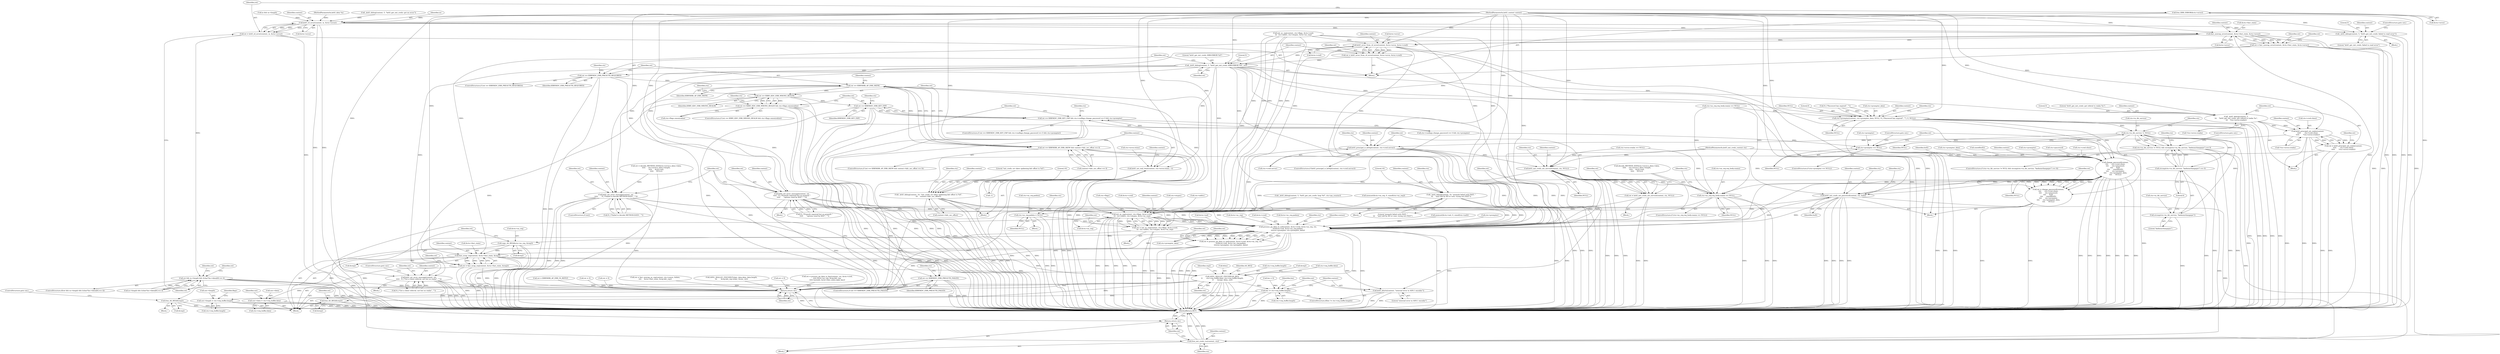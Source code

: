 digraph "0_heimdal_2f7f3d9960aa6ea21358bdf3687cee5149aa35cf@API" {
"1000504" [label="(Call,free_KRB_ERROR(&ctx->error))"];
"1000511" [label="(Call,krb5_rd_error(context, in, &ctx->error))"];
"1000509" [label="(Call,ret = krb5_rd_error(context, in, &ctx->error))"];
"1000519" [label="(Call,ret && in->length && ((char*)in->data)[0] == 4)"];
"1001117" [label="(Return,return ret;)"];
"1000540" [label="(Call,_krb5_debug(context, 5, \"krb5_get_init_creds: failed to read error\"))"];
"1000547" [label="(Call,fast_unwrap_error(context, &ctx->fast_state, &ctx->error))"];
"1000545" [label="(Call,ret = fast_unwrap_error(context, &ctx->fast_state, &ctx->error))"];
"1000562" [label="(Call,krb5_error_from_rd_error(context, &ctx->error, &ctx->cred))"];
"1000560" [label="(Call,ret = krb5_error_from_rd_error(context, &ctx->error, &ctx->cred))"];
"1000572" [label="(Call,_krb5_debug(context, 5, \"krb5_get_init_creds: KRB-ERROR %d\", ret))"];
"1000578" [label="(Call,ret == KRB5KDC_ERR_PREAUTH_REQUIRED)"];
"1000636" [label="(Call,krb5_set_error_message(context, ret,\n\t\t\t\t\t   N_(\"Preauth required but no preauth \"\n\t\t\t\t\t      \"options send by KDC\", \"\")))"];
"1000933" [label="(Call,init_as_req(context, ctx->flags, &ctx->cred,\n\t\t\t  ctx->addrs, ctx->etypes, &ctx->as_req))"];
"1000931" [label="(Call,ret = init_as_req(context, ctx->flags, &ctx->cred,\n\t\t\t  ctx->addrs, ctx->etypes, &ctx->as_req))"];
"1000958" [label="(Return,return ret;)"];
"1000955" [label="(Call,free_init_creds_ctx(context, ctx))"];
"1000999" [label="(Call,process_pa_data_to_md(context, &ctx->cred, &ctx->as_req, ctx,\n\t\t\t\t&ctx->md, &ctx->as_req.padata,\n\t\t\t\tctx->prompter, ctx->prompter_data))"];
"1000997" [label="(Call,ret = process_pa_data_to_md(context, &ctx->cred, &ctx->as_req, ctx,\n\t\t\t\t&ctx->md, &ctx->as_req.padata,\n\t\t\t\tctx->prompter, ctx->prompter_data))"];
"1001029" [label="(Call,copy_AS_REQ(&ctx->as_req, &req2))"];
"1001038" [label="(Call,fast_wrap_req(context, &ctx->fast_state, &req2))"];
"1001036" [label="(Call,ret = fast_wrap_req(context, &ctx->fast_state, &req2))"];
"1001058" [label="(Call,ASN1_MALLOC_ENCODE(AS_REQ,\n\t\t       ctx->req_buffer.data, ctx->req_buffer.length,\n\t\t       &req2, &len, ret))"];
"1001075" [label="(Call,free_AS_REQ(&req2))"];
"1001082" [label="(Call,len != ctx->req_buffer.length)"];
"1001101" [label="(Call,out->length = ctx->req_buffer.length)"];
"1001092" [label="(Call,out->data = ctx->req_buffer.data)"];
"1001049" [label="(Call,free_AS_REQ(&req2))"];
"1001089" [label="(Call,krb5_abortx(context, \"internal error in ASN.1 encoder\"))"];
"1000645" [label="(Call,ret == KRB5KRB_AP_ERR_SKEW)"];
"1000644" [label="(Call,ret == KRB5KRB_AP_ERR_SKEW && context->kdc_sec_offset == 0)"];
"1000685" [label="(Call,ret == KRB5_KDC_ERR_WRONG_REALM)"];
"1000684" [label="(Call,ret == KRB5_KDC_ERR_WRONG_REALM && ctx->flags.canonicalize)"];
"1000703" [label="(Call,krb5_set_error_message(context, ret,\n\t\t\t\t\t   N_(\"Got a client referral, not but no realm\", \"\")))"];
"1000779" [label="(Call,ret == KRB5KDC_ERR_KEY_EXP)"];
"1000778" [label="(Call,ret == KRB5KDC_ERR_KEY_EXP && ctx->runflags.change_password == 0 && ctx->prompter)"];
"1000874" [label="(Call,ret == KRB5KDC_ERR_PREAUTH_FAILED)"];
"1000628" [label="(Call,krb5_set_error_message(context, ret,\n\t\t\t\t\t       N_(\"Failed to decode METHOD-DATA\", \"\")))"];
"1000654" [label="(Call,krb5_set_real_time(context, ctx->error.stime, -1))"];
"1000670" [label="(Call,_krb5_debug(context, 10, \"init_creds: err skew updateing kdc offset to %d\",\n\t\t\t    context->kdc_sec_offset))"];
"1000710" [label="(Call,_krb5_debug(context, 5,\n\t\t\t    \"krb5_get_init_creds: got referal to realm %s\",\n\t\t\t    *ctx->error.crealm))"];
"1000722" [label="(Call,krb5_principal_set_realm(context,\n\t\t\t\t\t       ctx->cred.client,\n\t\t\t\t\t       *ctx->error.crealm))"];
"1000720" [label="(Call,ret = krb5_principal_set_realm(context,\n\t\t\t\t\t       ctx->cred.client,\n\t\t\t\t\t       *ctx->error.crealm))"];
"1000739" [label="(Call,krb5_principal_is_krbtgt(context, ctx->cred.server))"];
"1000749" [label="(Call,krb5_init_creds_set_service(context, ctx, NULL))"];
"1000747" [label="(Call,ret = krb5_init_creds_set_service(context, ctx, NULL))"];
"1000921" [label="(Call,ctx->as_req.req_body.cname == NULL)"];
"1000979" [label="(Call,ctx->as_req.padata = NULL)"];
"1000802" [label="(Call,ctx->prompter(context, ctx->prompter_data, NULL, N_(\"Password has expired\", \"\"), 0, NULL))"];
"1000815" [label="(Call,ctx->in_tkt_service != NULL)"];
"1000814" [label="(Call,ctx->in_tkt_service != NULL && strcmp(ctx->in_tkt_service, \"kadmin/changepw\") == 0)"];
"1000820" [label="(Call,strcmp(ctx->in_tkt_service, \"kadmin/changepw\") == 0)"];
"1000821" [label="(Call,strcmp(ctx->in_tkt_service, \"kadmin/changepw\"))"];
"1000829" [label="(Call,ctx->prompter == NULL)"];
"1000837" [label="(Call,change_password(context,\n\t\t\t\t      ctx->cred.client,\n\t\t\t\t      ctx->password,\n\t\t\t\t      buf2,\n\t\t\t\t      sizeof(buf2),\n\t\t\t\t      ctx->prompter,\n\t\t\t\t      ctx->prompter_data,\n\t\t\t\t      NULL))"];
"1000835" [label="(Call,ret = change_password(context,\n\t\t\t\t      ctx->cred.client,\n\t\t\t\t      ctx->password,\n\t\t\t\t      buf2,\n\t\t\t\t      sizeof(buf2),\n\t\t\t\t      ctx->prompter,\n\t\t\t\t      ctx->prompter_data,\n\t\t\t\t      NULL))"];
"1000860" [label="(Call,krb5_init_creds_set_password(context, ctx, buf2))"];
"1000898" [label="(Call,_krb5_debug(context, 10, \"preauth failed with FAST, \"\n\t\t\t    \"and told by KD or user, trying w/o FAST\"))"];
"1000629" [label="(Identifier,context)"];
"1000761" [label="(Call,memset(&ctx->as_req, 0, sizeof(ctx->as_req)))"];
"1000741" [label="(Call,ctx->cred.server)"];
"1001072" [label="(Call,&len)"];
"1001027" [label="(Identifier,ret)"];
"1000124" [label="(Call,len = 0)"];
"1001091" [label="(Literal,\"internal error in ASN.1 encoder\")"];
"1000953" [label="(Identifier,ret)"];
"1001039" [label="(Identifier,context)"];
"1000585" [label="(Identifier,ctx)"];
"1001059" [label="(Identifier,AS_REQ)"];
"1001065" [label="(Call,ctx->req_buffer.length)"];
"1000850" [label="(Call,ctx->prompter)"];
"1000688" [label="(Call,ctx->flags.canonicalize)"];
"1000815" [label="(Call,ctx->in_tkt_service != NULL)"];
"1000777" [label="(ControlStructure,if (ret == KRB5KDC_ERR_KEY_EXP && ctx->runflags.change_password == 0 && ctx->prompter))"];
"1000811" [label="(Literal,0)"];
"1000839" [label="(Call,ctx->cred.client)"];
"1000542" [label="(Literal,5)"];
"1000604" [label="(Call,ret = decode_METHOD_DATA(ctx->error.e_data->data,\n\t\t\t\t\t     ctx->error.e_data->length,\n\t\t\t\t\t     &ctx->md,\n\t\t\t\t\t     NULL))"];
"1000703" [label="(Call,krb5_set_error_message(context, ret,\n\t\t\t\t\t   N_(\"Got a client referral, not but no realm\", \"\")))"];
"1001112" [label="(Identifier,flags)"];
"1001010" [label="(Call,&ctx->md)"];
"1000956" [label="(Identifier,context)"];
"1001119" [label="(MethodReturn,RET)"];
"1000866" [label="(Identifier,ctx)"];
"1000548" [label="(Identifier,context)"];
"1000500" [label="(Call,_krb5_debug(context, 5, \"krb5_get_init_creds: got an error\"))"];
"1000954" [label="(Block,)"];
"1000545" [label="(Call,ret = fast_unwrap_error(context, &ctx->fast_state, &ctx->error))"];
"1000990" [label="(Identifier,ctx)"];
"1000955" [label="(Call,free_init_creds_ctx(context, ctx))"];
"1001076" [label="(Call,&req2)"];
"1001037" [label="(Identifier,ret)"];
"1000959" [label="(Identifier,ret)"];
"1000847" [label="(Identifier,buf2)"];
"1000836" [label="(Identifier,ret)"];
"1000558" [label="(Identifier,ret)"];
"1000920" [label="(ControlStructure,if (ctx->as_req.req_body.cname == NULL))"];
"1001005" [label="(Call,&ctx->as_req)"];
"1000534" [label="(Call,ret = KRB5KRB_AP_ERR_V4_REPLY)"];
"1000712" [label="(Literal,5)"];
"1000830" [label="(Call,ctx->prompter)"];
"1000686" [label="(Identifier,ret)"];
"1000957" [label="(Identifier,ctx)"];
"1000144" [label="(Call,init_as_req(context, ctx->flags, &ctx->cred,\n\t\t\t  ctx->addrs, ctx->etypes, &ctx->as_req))"];
"1000938" [label="(Call,&ctx->cred)"];
"1000635" [label="(Block,)"];
"1000553" [label="(Call,&ctx->error)"];
"1000563" [label="(Identifier,context)"];
"1000901" [label="(Literal,\"preauth failed with FAST, \"\n\t\t\t    \"and told by KD or user, trying w/o FAST\")"];
"1000665" [label="(Identifier,context)"];
"1000704" [label="(Identifier,context)"];
"1000819" [label="(Identifier,NULL)"];
"1000577" [label="(ControlStructure,if (ret == KRB5KDC_ERR_PREAUTH_REQUIRED))"];
"1001117" [label="(Return,return ret;)"];
"1001047" [label="(Identifier,ret)"];
"1000650" [label="(Identifier,context)"];
"1000820" [label="(Call,strcmp(ctx->in_tkt_service, \"kadmin/changepw\") == 0)"];
"1000572" [label="(Call,_krb5_debug(context, 5, \"krb5_get_init_creds: KRB-ERROR %d\", ret))"];
"1000520" [label="(Identifier,ret)"];
"1001001" [label="(Call,&ctx->cred)"];
"1000560" [label="(Call,ret = krb5_error_from_rd_error(context, &ctx->error, &ctx->cred))"];
"1000918" [label="(Identifier,ret)"];
"1001014" [label="(Call,&ctx->as_req.padata)"];
"1000646" [label="(Identifier,ret)"];
"1001102" [label="(Call,out->length)"];
"1000831" [label="(Identifier,ctx)"];
"1000934" [label="(Identifier,context)"];
"1001092" [label="(Call,out->data = ctx->req_buffer.data)"];
"1000833" [label="(Identifier,NULL)"];
"1000858" [label="(Identifier,ret)"];
"1000645" [label="(Call,ret == KRB5KRB_AP_ERR_SKEW)"];
"1000519" [label="(Call,ret && in->length && ((char*)in->data)[0] == 4)"];
"1000713" [label="(Literal,\"krb5_get_init_creds: got referal to realm %s\")"];
"1001089" [label="(Call,krb5_abortx(context, \"internal error in ASN.1 encoder\"))"];
"1001070" [label="(Call,&req2)"];
"1000822" [label="(Call,ctx->in_tkt_service)"];
"1000568" [label="(Call,&ctx->cred)"];
"1000873" [label="(ControlStructure,if (ret == KRB5KDC_ERR_PREAUTH_FAILED))"];
"1000667" [label="(Call,ret = 0)"];
"1000538" [label="(Identifier,ret)"];
"1000746" [label="(Block,)"];
"1001038" [label="(Call,fast_wrap_req(context, &ctx->fast_state, &req2))"];
"1000814" [label="(Call,ctx->in_tkt_service != NULL && strcmp(ctx->in_tkt_service, \"kadmin/changepw\") == 0)"];
"1000754" [label="(Identifier,ret)"];
"1000860" [label="(Call,krb5_init_creds_set_password(context, ctx, buf2))"];
"1001048" [label="(Block,)"];
"1001036" [label="(Call,ret = fast_wrap_req(context, &ctx->fast_state, &req2))"];
"1000580" [label="(Identifier,KRB5KDC_ERR_PREAUTH_REQUIRED)"];
"1000643" [label="(ControlStructure,if (ret == KRB5KRB_AP_ERR_SKEW && context->kdc_sec_offset == 0))"];
"1000706" [label="(Call,N_(\"Got a client referral, not but no realm\", \"\"))"];
"1000690" [label="(Identifier,ctx)"];
"1000518" [label="(ControlStructure,if(ret && in->length && ((char*)in->data)[0] == 4))"];
"1000606" [label="(Call,decode_METHOD_DATA(ctx->error.e_data->data,\n\t\t\t\t\t     ctx->error.e_data->length,\n\t\t\t\t\t     &ctx->md,\n\t\t\t\t\t     NULL))"];
"1001083" [label="(Identifier,len)"];
"1001040" [label="(Call,&ctx->fast_state)"];
"1000722" [label="(Call,krb5_principal_set_realm(context,\n\t\t\t\t\t       ctx->cred.client,\n\t\t\t\t\t       *ctx->error.crealm))"];
"1000985" [label="(Identifier,NULL)"];
"1000808" [label="(Call,N_(\"Password has expired\", \"\"))"];
"1001079" [label="(Identifier,ret)"];
"1000945" [label="(Call,ctx->etypes)"];
"1001034" [label="(Call,&req2)"];
"1001023" [label="(Call,ctx->prompter_data)"];
"1000876" [label="(Identifier,KRB5KDC_ERR_PREAUTH_FAILED)"];
"1000853" [label="(Call,ctx->prompter_data)"];
"1000877" [label="(Block,)"];
"1000738" [label="(ControlStructure,if (krb5_principal_is_krbtgt(context, ctx->cred.server)))"];
"1000499" [label="(Block,)"];
"1001105" [label="(Call,ctx->req_buffer.length)"];
"1000829" [label="(Call,ctx->prompter == NULL)"];
"1000998" [label="(Identifier,ret)"];
"1000653" [label="(Block,)"];
"1000695" [label="(Call,ctx->error.crealm == NULL)"];
"1000782" [label="(Call,ctx->runflags.change_password == 0 && ctx->prompter)"];
"1000723" [label="(Identifier,context)"];
"1000575" [label="(Literal,\"krb5_get_init_creds: KRB-ERROR %d\")"];
"1000752" [label="(Identifier,NULL)"];
"1001009" [label="(Identifier,ctx)"];
"1000685" [label="(Call,ret == KRB5_KDC_ERR_WRONG_REALM)"];
"1000655" [label="(Identifier,context)"];
"1000747" [label="(Call,ret = krb5_init_creds_set_service(context, ctx, NULL))"];
"1000922" [label="(Call,ctx->as_req.req_body.cname)"];
"1000121" [label="(Block,)"];
"1000683" [label="(ControlStructure,if (ret == KRB5_KDC_ERR_WRONG_REALM && ctx->flags.canonicalize))"];
"1000825" [label="(Literal,\"kadmin/changepw\")"];
"1000505" [label="(Call,&ctx->error)"];
"1001058" [label="(Call,ASN1_MALLOC_ENCODE(AS_REQ,\n\t\t       ctx->req_buffer.data, ctx->req_buffer.length,\n\t\t       &req2, &len, ret))"];
"1000779" [label="(Call,ret == KRB5KDC_ERR_KEY_EXP)"];
"1001052" [label="(ControlStructure,goto out;)"];
"1000875" [label="(Identifier,ret)"];
"1000630" [label="(Identifier,ret)"];
"1000821" [label="(Call,strcmp(ctx->in_tkt_service, \"kadmin/changepw\"))"];
"1000869" [label="(Call,ret = 0)"];
"1001050" [label="(Call,&req2)"];
"1000834" [label="(ControlStructure,goto out;)"];
"1000626" [label="(ControlStructure,if (ret))"];
"1000813" [label="(ControlStructure,if (ctx->in_tkt_service != NULL && strcmp(ctx->in_tkt_service, \"kadmin/changepw\") == 0))"];
"1000654" [label="(Call,krb5_set_real_time(context, ctx->error.stime, -1))"];
"1000535" [label="(Identifier,ret)"];
"1000116" [label="(MethodParameterIn,krb5_init_creds_context ctx)"];
"1000513" [label="(Identifier,in)"];
"1001049" [label="(Call,free_AS_REQ(&req2))"];
"1000674" [label="(Call,context->kdc_sec_offset)"];
"1000848" [label="(Call,sizeof(buf2))"];
"1000932" [label="(Identifier,ret)"];
"1000547" [label="(Call,fast_unwrap_error(context, &ctx->fast_state, &ctx->error))"];
"1000802" [label="(Call,ctx->prompter(context, ctx->prompter_data, NULL, N_(\"Password has expired\", \"\"), 0, NULL))"];
"1000576" [label="(Identifier,ret)"];
"1000671" [label="(Identifier,context)"];
"1000966" [label="(Block,)"];
"1000673" [label="(Literal,\"init_creds: err skew updateing kdc offset to %d\")"];
"1000921" [label="(Call,ctx->as_req.req_body.cname == NULL)"];
"1000748" [label="(Identifier,ret)"];
"1001103" [label="(Identifier,out)"];
"1000997" [label="(Call,ret = process_pa_data_to_md(context, &ctx->cred, &ctx->as_req, ctx,\n\t\t\t\t&ctx->md, &ctx->as_req.padata,\n\t\t\t\tctx->prompter, ctx->prompter_data))"];
"1001094" [label="(Identifier,out)"];
"1000661" [label="(Call,-1)"];
"1000874" [label="(Call,ret == KRB5KDC_ERR_PREAUTH_FAILED)"];
"1000628" [label="(Call,krb5_set_error_message(context, ret,\n\t\t\t\t\t       N_(\"Failed to decode METHOD-DATA\", \"\")))"];
"1001060" [label="(Call,ctx->req_buffer.data)"];
"1000828" [label="(ControlStructure,if (ctx->prompter == NULL))"];
"1000579" [label="(Identifier,ret)"];
"1000750" [label="(Identifier,context)"];
"1000670" [label="(Call,_krb5_debug(context, 10, \"init_creds: err skew updateing kdc offset to %d\",\n\t\t\t    context->kdc_sec_offset))"];
"1000759" [label="(Identifier,ctx)"];
"1000804" [label="(Call,ctx->prompter_data)"];
"1001029" [label="(Call,copy_AS_REQ(&ctx->as_req, &req2))"];
"1000710" [label="(Call,_krb5_debug(context, 5,\n\t\t\t    \"krb5_get_init_creds: got referal to realm %s\",\n\t\t\t    *ctx->error.crealm))"];
"1000631" [label="(Call,N_(\"Failed to decode METHOD-DATA\", \"\"))"];
"1000942" [label="(Call,ctx->addrs)"];
"1000702" [label="(Block,)"];
"1000905" [label="(Identifier,ctx)"];
"1000504" [label="(Call,free_KRB_ERROR(&ctx->error))"];
"1000958" [label="(Return,return ret;)"];
"1000714" [label="(Call,*ctx->error.crealm)"];
"1000644" [label="(Call,ret == KRB5KRB_AP_ERR_SKEW && context->kdc_sec_offset == 0)"];
"1000647" [label="(Identifier,KRB5KRB_AP_ERR_SKEW)"];
"1000639" [label="(Call,N_(\"Preauth required but no preauth \"\n\t\t\t\t\t      \"options send by KDC\", \"\"))"];
"1000720" [label="(Call,ret = krb5_principal_set_realm(context,\n\t\t\t\t\t       ctx->cred.client,\n\t\t\t\t\t       *ctx->error.crealm))"];
"1000709" [label="(ControlStructure,goto out;)"];
"1000749" [label="(Call,krb5_init_creds_set_service(context, ctx, NULL))"];
"1000979" [label="(Call,ctx->as_req.padata = NULL)"];
"1000863" [label="(Identifier,buf2)"];
"1000856" [label="(Identifier,NULL)"];
"1000193" [label="(Call,_krb5_debug(context, 5, \"krb5_get_init_creds: loop %d\", ctx->pa_counter))"];
"1001101" [label="(Call,out->length = ctx->req_buffer.length)"];
"1000724" [label="(Call,ctx->cred.client)"];
"1000272" [label="(Call,ret = fast_unwrap_as_rep(context, ctx->nonce, &data,\n\t\t\t\t     &ctx->fast_state, &rep.kdc_rep))"];
"1000578" [label="(Call,ret == KRB5KDC_ERR_PREAUTH_REQUIRED)"];
"1000245" [label="(Call,ASN1_MALLOC_ENCODE(Ticket, data.data, data.length,\n\t\t\t       &rep.kdc_rep.ticket, &size, ret))"];
"1000838" [label="(Identifier,context)"];
"1001096" [label="(Call,ctx->req_buffer.data)"];
"1001081" [label="(ControlStructure,if(len != ctx->req_buffer.length))"];
"1000793" [label="(Block,)"];
"1000693" [label="(Block,)"];
"1000540" [label="(Call,_krb5_debug(context, 5, \"krb5_get_init_creds: failed to read error\"))"];
"1000812" [label="(Identifier,NULL)"];
"1000511" [label="(Call,krb5_rd_error(context, in, &ctx->error))"];
"1000132" [label="(Call,ctx->as_req.req_body.cname == NULL)"];
"1001084" [label="(Call,ctx->req_buffer.length)"];
"1000914" [label="(Call,ret = 0)"];
"1001074" [label="(Identifier,ret)"];
"1000698" [label="(Identifier,ctx)"];
"1000862" [label="(Identifier,ctx)"];
"1000780" [label="(Identifier,ret)"];
"1000201" [label="(Call,in && in->length)"];
"1001082" [label="(Call,len != ctx->req_buffer.length)"];
"1000711" [label="(Identifier,context)"];
"1000935" [label="(Call,ctx->flags)"];
"1001118" [label="(Identifier,ret)"];
"1001075" [label="(Call,free_AS_REQ(&req2))"];
"1000573" [label="(Identifier,context)"];
"1000931" [label="(Call,ret = init_as_req(context, ctx->flags, &ctx->cred,\n\t\t\t  ctx->addrs, ctx->etypes, &ctx->as_req))"];
"1001090" [label="(Identifier,context)"];
"1000656" [label="(Call,ctx->error.stime)"];
"1000574" [label="(Literal,5)"];
"1000803" [label="(Identifier,context)"];
"1000778" [label="(Call,ret == KRB5KDC_ERR_KEY_EXP && ctx->runflags.change_password == 0 && ctx->prompter)"];
"1000817" [label="(Identifier,ctx)"];
"1000898" [label="(Call,_krb5_debug(context, 10, \"preauth failed with FAST, \"\n\t\t\t    \"and told by KD or user, trying w/o FAST\"))"];
"1000798" [label="(Identifier,ctx)"];
"1000816" [label="(Call,ctx->in_tkt_service)"];
"1000672" [label="(Literal,10)"];
"1000514" [label="(Call,&ctx->error)"];
"1000636" [label="(Call,krb5_set_error_message(context, ret,\n\t\t\t\t\t   N_(\"Preauth required but no preauth \"\n\t\t\t\t\t      \"options send by KDC\", \"\")))"];
"1001000" [label="(Identifier,context)"];
"1000882" [label="(Identifier,ctx)"];
"1000900" [label="(Literal,10)"];
"1000521" [label="(Call,in->length && ((char*)in->data)[0] == 4)"];
"1000541" [label="(Identifier,context)"];
"1000999" [label="(Call,process_pa_data_to_md(context, &ctx->cred, &ctx->as_req, ctx,\n\t\t\t\t&ctx->md, &ctx->as_req.padata,\n\t\t\t\tctx->prompter, ctx->prompter_data))"];
"1000948" [label="(Call,&ctx->as_req)"];
"1000317" [label="(Call,ret = process_pa_data_to_key(context, ctx, &ctx->cred,\n\t\t\t\t\t &ctx->as_req, &rep.kdc_rep,\n\t\t\t\t\t hostinfo, &ctx->fast_state.reply_key))"];
"1000930" [label="(Block,)"];
"1000549" [label="(Call,&ctx->fast_state)"];
"1001044" [label="(Call,&req2)"];
"1000837" [label="(Call,change_password(context,\n\t\t\t\t      ctx->cred.client,\n\t\t\t\t      ctx->password,\n\t\t\t\t      buf2,\n\t\t\t\t      sizeof(buf2),\n\t\t\t\t      ctx->prompter,\n\t\t\t\t      ctx->prompter_data,\n\t\t\t\t      NULL))"];
"1000929" [label="(Identifier,NULL)"];
"1000827" [label="(ControlStructure,goto out;)"];
"1000561" [label="(Identifier,ret)"];
"1001077" [label="(Identifier,req2)"];
"1000980" [label="(Call,ctx->as_req.padata)"];
"1000637" [label="(Identifier,context)"];
"1000562" [label="(Call,krb5_error_from_rd_error(context, &ctx->error, &ctx->cred))"];
"1000740" [label="(Identifier,context)"];
"1000786" [label="(Identifier,ctx)"];
"1000739" [label="(Call,krb5_principal_is_krbtgt(context, ctx->cred.server))"];
"1000512" [label="(Identifier,context)"];
"1000587" [label="(Call,memset(&ctx->md, 0, sizeof(ctx->md)))"];
"1000687" [label="(Identifier,KRB5_KDC_ERR_WRONG_REALM)"];
"1000117" [label="(MethodParameterIn,krb5_data *in)"];
"1000543" [label="(Literal,\"krb5_get_init_creds: failed to read error\")"];
"1001093" [label="(Call,out->data)"];
"1000736" [label="(Identifier,ret)"];
"1000546" [label="(Identifier,ret)"];
"1000539" [label="(Block,)"];
"1000835" [label="(Call,ret = change_password(context,\n\t\t\t\t      ctx->cred.client,\n\t\t\t\t      ctx->password,\n\t\t\t\t      buf2,\n\t\t\t\t      sizeof(buf2),\n\t\t\t\t      ctx->prompter,\n\t\t\t\t      ctx->prompter_data,\n\t\t\t\t      NULL))"];
"1000509" [label="(Call,ret = krb5_rd_error(context, in, &ctx->error))"];
"1000564" [label="(Call,&ctx->error)"];
"1000826" [label="(Literal,0)"];
"1000705" [label="(Identifier,ret)"];
"1000544" [label="(ControlStructure,goto out;)"];
"1000679" [label="(Identifier,ctx)"];
"1000823" [label="(Identifier,ctx)"];
"1000115" [label="(MethodParameterIn,krb5_context context)"];
"1000729" [label="(Call,*ctx->error.crealm)"];
"1001020" [label="(Call,ctx->prompter)"];
"1000933" [label="(Call,init_as_req(context, ctx->flags, &ctx->cred,\n\t\t\t  ctx->addrs, ctx->etypes, &ctx->as_req))"];
"1000844" [label="(Call,ctx->password)"];
"1000899" [label="(Identifier,context)"];
"1000861" [label="(Identifier,context)"];
"1001030" [label="(Call,&ctx->as_req)"];
"1000781" [label="(Identifier,KRB5KDC_ERR_KEY_EXP)"];
"1000684" [label="(Call,ret == KRB5_KDC_ERR_WRONG_REALM && ctx->flags.canonicalize)"];
"1000721" [label="(Identifier,ret)"];
"1000751" [label="(Identifier,ctx)"];
"1000963" [label="(Identifier,ctx)"];
"1000510" [label="(Identifier,ret)"];
"1000648" [label="(Call,context->kdc_sec_offset == 0)"];
"1000638" [label="(Identifier,ret)"];
"1000807" [label="(Identifier,NULL)"];
"1000504" -> "1000499"  [label="AST: "];
"1000504" -> "1000505"  [label="CFG: "];
"1000505" -> "1000504"  [label="AST: "];
"1000510" -> "1000504"  [label="CFG: "];
"1000504" -> "1001119"  [label="DDG: "];
"1000504" -> "1000511"  [label="DDG: "];
"1000511" -> "1000509"  [label="AST: "];
"1000511" -> "1000514"  [label="CFG: "];
"1000512" -> "1000511"  [label="AST: "];
"1000513" -> "1000511"  [label="AST: "];
"1000514" -> "1000511"  [label="AST: "];
"1000509" -> "1000511"  [label="CFG: "];
"1000511" -> "1001119"  [label="DDG: "];
"1000511" -> "1001119"  [label="DDG: "];
"1000511" -> "1000509"  [label="DDG: "];
"1000511" -> "1000509"  [label="DDG: "];
"1000511" -> "1000509"  [label="DDG: "];
"1000500" -> "1000511"  [label="DDG: "];
"1000115" -> "1000511"  [label="DDG: "];
"1000201" -> "1000511"  [label="DDG: "];
"1000117" -> "1000511"  [label="DDG: "];
"1000511" -> "1000540"  [label="DDG: "];
"1000511" -> "1000547"  [label="DDG: "];
"1000511" -> "1000547"  [label="DDG: "];
"1000509" -> "1000499"  [label="AST: "];
"1000510" -> "1000509"  [label="AST: "];
"1000520" -> "1000509"  [label="CFG: "];
"1000509" -> "1001119"  [label="DDG: "];
"1000509" -> "1000519"  [label="DDG: "];
"1000519" -> "1000518"  [label="AST: "];
"1000519" -> "1000520"  [label="CFG: "];
"1000519" -> "1000521"  [label="CFG: "];
"1000520" -> "1000519"  [label="AST: "];
"1000521" -> "1000519"  [label="AST: "];
"1000535" -> "1000519"  [label="CFG: "];
"1000538" -> "1000519"  [label="CFG: "];
"1000519" -> "1001119"  [label="DDG: "];
"1000519" -> "1001119"  [label="DDG: "];
"1000519" -> "1001119"  [label="DDG: "];
"1000521" -> "1000519"  [label="DDG: "];
"1000521" -> "1000519"  [label="DDG: "];
"1000519" -> "1001117"  [label="DDG: "];
"1001117" -> "1000121"  [label="AST: "];
"1001117" -> "1001118"  [label="CFG: "];
"1001118" -> "1001117"  [label="AST: "];
"1001119" -> "1001117"  [label="CFG: "];
"1001117" -> "1001119"  [label="DDG: "];
"1001118" -> "1001117"  [label="DDG: "];
"1001058" -> "1001117"  [label="DDG: "];
"1000869" -> "1001117"  [label="DDG: "];
"1000545" -> "1001117"  [label="DDG: "];
"1000720" -> "1001117"  [label="DDG: "];
"1000703" -> "1001117"  [label="DDG: "];
"1000604" -> "1001117"  [label="DDG: "];
"1000636" -> "1001117"  [label="DDG: "];
"1000628" -> "1001117"  [label="DDG: "];
"1000747" -> "1001117"  [label="DDG: "];
"1000645" -> "1001117"  [label="DDG: "];
"1000779" -> "1001117"  [label="DDG: "];
"1000997" -> "1001117"  [label="DDG: "];
"1000317" -> "1001117"  [label="DDG: "];
"1000667" -> "1001117"  [label="DDG: "];
"1000835" -> "1001117"  [label="DDG: "];
"1000272" -> "1001117"  [label="DDG: "];
"1001036" -> "1001117"  [label="DDG: "];
"1000245" -> "1001117"  [label="DDG: "];
"1000874" -> "1001117"  [label="DDG: "];
"1000534" -> "1001117"  [label="DDG: "];
"1000914" -> "1001117"  [label="DDG: "];
"1000540" -> "1000539"  [label="AST: "];
"1000540" -> "1000543"  [label="CFG: "];
"1000541" -> "1000540"  [label="AST: "];
"1000542" -> "1000540"  [label="AST: "];
"1000543" -> "1000540"  [label="AST: "];
"1000544" -> "1000540"  [label="CFG: "];
"1000540" -> "1001119"  [label="DDG: "];
"1000540" -> "1001119"  [label="DDG: "];
"1000115" -> "1000540"  [label="DDG: "];
"1000547" -> "1000545"  [label="AST: "];
"1000547" -> "1000553"  [label="CFG: "];
"1000548" -> "1000547"  [label="AST: "];
"1000549" -> "1000547"  [label="AST: "];
"1000553" -> "1000547"  [label="AST: "];
"1000545" -> "1000547"  [label="CFG: "];
"1000547" -> "1001119"  [label="DDG: "];
"1000547" -> "1001119"  [label="DDG: "];
"1000547" -> "1001119"  [label="DDG: "];
"1000547" -> "1000545"  [label="DDG: "];
"1000547" -> "1000545"  [label="DDG: "];
"1000547" -> "1000545"  [label="DDG: "];
"1000115" -> "1000547"  [label="DDG: "];
"1000547" -> "1000562"  [label="DDG: "];
"1000547" -> "1000562"  [label="DDG: "];
"1000547" -> "1001038"  [label="DDG: "];
"1000545" -> "1000499"  [label="AST: "];
"1000546" -> "1000545"  [label="AST: "];
"1000558" -> "1000545"  [label="CFG: "];
"1000545" -> "1001119"  [label="DDG: "];
"1000545" -> "1001119"  [label="DDG: "];
"1000562" -> "1000560"  [label="AST: "];
"1000562" -> "1000568"  [label="CFG: "];
"1000563" -> "1000562"  [label="AST: "];
"1000564" -> "1000562"  [label="AST: "];
"1000568" -> "1000562"  [label="AST: "];
"1000560" -> "1000562"  [label="CFG: "];
"1000562" -> "1001119"  [label="DDG: "];
"1000562" -> "1001119"  [label="DDG: "];
"1000562" -> "1000560"  [label="DDG: "];
"1000562" -> "1000560"  [label="DDG: "];
"1000562" -> "1000560"  [label="DDG: "];
"1000115" -> "1000562"  [label="DDG: "];
"1000144" -> "1000562"  [label="DDG: "];
"1000562" -> "1000572"  [label="DDG: "];
"1000562" -> "1000933"  [label="DDG: "];
"1000562" -> "1000999"  [label="DDG: "];
"1000560" -> "1000499"  [label="AST: "];
"1000561" -> "1000560"  [label="AST: "];
"1000573" -> "1000560"  [label="CFG: "];
"1000560" -> "1001119"  [label="DDG: "];
"1000560" -> "1000572"  [label="DDG: "];
"1000572" -> "1000499"  [label="AST: "];
"1000572" -> "1000576"  [label="CFG: "];
"1000573" -> "1000572"  [label="AST: "];
"1000574" -> "1000572"  [label="AST: "];
"1000575" -> "1000572"  [label="AST: "];
"1000576" -> "1000572"  [label="AST: "];
"1000579" -> "1000572"  [label="CFG: "];
"1000572" -> "1001119"  [label="DDG: "];
"1000572" -> "1001119"  [label="DDG: "];
"1000115" -> "1000572"  [label="DDG: "];
"1000572" -> "1000578"  [label="DDG: "];
"1000572" -> "1000628"  [label="DDG: "];
"1000572" -> "1000636"  [label="DDG: "];
"1000572" -> "1000654"  [label="DDG: "];
"1000572" -> "1000703"  [label="DDG: "];
"1000572" -> "1000710"  [label="DDG: "];
"1000572" -> "1000802"  [label="DDG: "];
"1000572" -> "1000898"  [label="DDG: "];
"1000572" -> "1000933"  [label="DDG: "];
"1000572" -> "1000999"  [label="DDG: "];
"1000578" -> "1000577"  [label="AST: "];
"1000578" -> "1000580"  [label="CFG: "];
"1000579" -> "1000578"  [label="AST: "];
"1000580" -> "1000578"  [label="AST: "];
"1000585" -> "1000578"  [label="CFG: "];
"1000646" -> "1000578"  [label="CFG: "];
"1000578" -> "1001119"  [label="DDG: "];
"1000578" -> "1001119"  [label="DDG: "];
"1000578" -> "1000636"  [label="DDG: "];
"1000578" -> "1000645"  [label="DDG: "];
"1000636" -> "1000635"  [label="AST: "];
"1000636" -> "1000639"  [label="CFG: "];
"1000637" -> "1000636"  [label="AST: "];
"1000638" -> "1000636"  [label="AST: "];
"1000639" -> "1000636"  [label="AST: "];
"1000918" -> "1000636"  [label="CFG: "];
"1000636" -> "1001119"  [label="DDG: "];
"1000636" -> "1001119"  [label="DDG: "];
"1000636" -> "1001119"  [label="DDG: "];
"1000636" -> "1001119"  [label="DDG: "];
"1000115" -> "1000636"  [label="DDG: "];
"1000639" -> "1000636"  [label="DDG: "];
"1000639" -> "1000636"  [label="DDG: "];
"1000636" -> "1000933"  [label="DDG: "];
"1000636" -> "1000999"  [label="DDG: "];
"1000933" -> "1000931"  [label="AST: "];
"1000933" -> "1000948"  [label="CFG: "];
"1000934" -> "1000933"  [label="AST: "];
"1000935" -> "1000933"  [label="AST: "];
"1000938" -> "1000933"  [label="AST: "];
"1000942" -> "1000933"  [label="AST: "];
"1000945" -> "1000933"  [label="AST: "];
"1000948" -> "1000933"  [label="AST: "];
"1000931" -> "1000933"  [label="CFG: "];
"1000933" -> "1001119"  [label="DDG: "];
"1000933" -> "1001119"  [label="DDG: "];
"1000933" -> "1001119"  [label="DDG: "];
"1000933" -> "1001119"  [label="DDG: "];
"1000933" -> "1001119"  [label="DDG: "];
"1000933" -> "1000931"  [label="DDG: "];
"1000933" -> "1000931"  [label="DDG: "];
"1000933" -> "1000931"  [label="DDG: "];
"1000933" -> "1000931"  [label="DDG: "];
"1000933" -> "1000931"  [label="DDG: "];
"1000933" -> "1000931"  [label="DDG: "];
"1000628" -> "1000933"  [label="DDG: "];
"1000749" -> "1000933"  [label="DDG: "];
"1000670" -> "1000933"  [label="DDG: "];
"1000860" -> "1000933"  [label="DDG: "];
"1000193" -> "1000933"  [label="DDG: "];
"1000898" -> "1000933"  [label="DDG: "];
"1000739" -> "1000933"  [label="DDG: "];
"1000115" -> "1000933"  [label="DDG: "];
"1000684" -> "1000933"  [label="DDG: "];
"1000144" -> "1000933"  [label="DDG: "];
"1000144" -> "1000933"  [label="DDG: "];
"1000144" -> "1000933"  [label="DDG: "];
"1000144" -> "1000933"  [label="DDG: "];
"1000144" -> "1000933"  [label="DDG: "];
"1000761" -> "1000933"  [label="DDG: "];
"1000933" -> "1000955"  [label="DDG: "];
"1000933" -> "1000999"  [label="DDG: "];
"1000933" -> "1000999"  [label="DDG: "];
"1000933" -> "1000999"  [label="DDG: "];
"1000931" -> "1000930"  [label="AST: "];
"1000932" -> "1000931"  [label="AST: "];
"1000953" -> "1000931"  [label="CFG: "];
"1000931" -> "1001119"  [label="DDG: "];
"1000931" -> "1001119"  [label="DDG: "];
"1000931" -> "1000958"  [label="DDG: "];
"1000958" -> "1000954"  [label="AST: "];
"1000958" -> "1000959"  [label="CFG: "];
"1000959" -> "1000958"  [label="AST: "];
"1001119" -> "1000958"  [label="CFG: "];
"1000958" -> "1001119"  [label="DDG: "];
"1000959" -> "1000958"  [label="DDG: "];
"1000955" -> "1000954"  [label="AST: "];
"1000955" -> "1000957"  [label="CFG: "];
"1000956" -> "1000955"  [label="AST: "];
"1000957" -> "1000955"  [label="AST: "];
"1000959" -> "1000955"  [label="CFG: "];
"1000955" -> "1001119"  [label="DDG: "];
"1000955" -> "1001119"  [label="DDG: "];
"1000955" -> "1001119"  [label="DDG: "];
"1000115" -> "1000955"  [label="DDG: "];
"1000749" -> "1000955"  [label="DDG: "];
"1000860" -> "1000955"  [label="DDG: "];
"1000116" -> "1000955"  [label="DDG: "];
"1000999" -> "1000997"  [label="AST: "];
"1000999" -> "1001023"  [label="CFG: "];
"1001000" -> "1000999"  [label="AST: "];
"1001001" -> "1000999"  [label="AST: "];
"1001005" -> "1000999"  [label="AST: "];
"1001009" -> "1000999"  [label="AST: "];
"1001010" -> "1000999"  [label="AST: "];
"1001014" -> "1000999"  [label="AST: "];
"1001020" -> "1000999"  [label="AST: "];
"1001023" -> "1000999"  [label="AST: "];
"1000997" -> "1000999"  [label="CFG: "];
"1000999" -> "1001119"  [label="DDG: "];
"1000999" -> "1001119"  [label="DDG: "];
"1000999" -> "1001119"  [label="DDG: "];
"1000999" -> "1001119"  [label="DDG: "];
"1000999" -> "1001119"  [label="DDG: "];
"1000999" -> "1001119"  [label="DDG: "];
"1000999" -> "1001119"  [label="DDG: "];
"1000999" -> "1001119"  [label="DDG: "];
"1000999" -> "1000997"  [label="DDG: "];
"1000999" -> "1000997"  [label="DDG: "];
"1000999" -> "1000997"  [label="DDG: "];
"1000999" -> "1000997"  [label="DDG: "];
"1000999" -> "1000997"  [label="DDG: "];
"1000999" -> "1000997"  [label="DDG: "];
"1000999" -> "1000997"  [label="DDG: "];
"1000999" -> "1000997"  [label="DDG: "];
"1000628" -> "1000999"  [label="DDG: "];
"1000749" -> "1000999"  [label="DDG: "];
"1000749" -> "1000999"  [label="DDG: "];
"1000670" -> "1000999"  [label="DDG: "];
"1000860" -> "1000999"  [label="DDG: "];
"1000860" -> "1000999"  [label="DDG: "];
"1000193" -> "1000999"  [label="DDG: "];
"1000898" -> "1000999"  [label="DDG: "];
"1000739" -> "1000999"  [label="DDG: "];
"1000115" -> "1000999"  [label="DDG: "];
"1000144" -> "1000999"  [label="DDG: "];
"1000144" -> "1000999"  [label="DDG: "];
"1000761" -> "1000999"  [label="DDG: "];
"1000116" -> "1000999"  [label="DDG: "];
"1000606" -> "1000999"  [label="DDG: "];
"1000587" -> "1000999"  [label="DDG: "];
"1000979" -> "1000999"  [label="DDG: "];
"1000837" -> "1000999"  [label="DDG: "];
"1000837" -> "1000999"  [label="DDG: "];
"1000782" -> "1000999"  [label="DDG: "];
"1000999" -> "1001029"  [label="DDG: "];
"1000999" -> "1001038"  [label="DDG: "];
"1000997" -> "1000121"  [label="AST: "];
"1000998" -> "1000997"  [label="AST: "];
"1001027" -> "1000997"  [label="CFG: "];
"1000997" -> "1001119"  [label="DDG: "];
"1000997" -> "1001119"  [label="DDG: "];
"1001029" -> "1000121"  [label="AST: "];
"1001029" -> "1001034"  [label="CFG: "];
"1001030" -> "1001029"  [label="AST: "];
"1001034" -> "1001029"  [label="AST: "];
"1001037" -> "1001029"  [label="CFG: "];
"1001029" -> "1001119"  [label="DDG: "];
"1001029" -> "1001119"  [label="DDG: "];
"1001029" -> "1001038"  [label="DDG: "];
"1001038" -> "1001036"  [label="AST: "];
"1001038" -> "1001044"  [label="CFG: "];
"1001039" -> "1001038"  [label="AST: "];
"1001040" -> "1001038"  [label="AST: "];
"1001044" -> "1001038"  [label="AST: "];
"1001036" -> "1001038"  [label="CFG: "];
"1001038" -> "1001119"  [label="DDG: "];
"1001038" -> "1001119"  [label="DDG: "];
"1001038" -> "1001036"  [label="DDG: "];
"1001038" -> "1001036"  [label="DDG: "];
"1001038" -> "1001036"  [label="DDG: "];
"1000115" -> "1001038"  [label="DDG: "];
"1001038" -> "1001049"  [label="DDG: "];
"1001038" -> "1001058"  [label="DDG: "];
"1001038" -> "1001089"  [label="DDG: "];
"1001036" -> "1000121"  [label="AST: "];
"1001037" -> "1001036"  [label="AST: "];
"1001047" -> "1001036"  [label="CFG: "];
"1001036" -> "1001119"  [label="DDG: "];
"1001036" -> "1001119"  [label="DDG: "];
"1001036" -> "1001058"  [label="DDG: "];
"1001058" -> "1000121"  [label="AST: "];
"1001058" -> "1001074"  [label="CFG: "];
"1001059" -> "1001058"  [label="AST: "];
"1001060" -> "1001058"  [label="AST: "];
"1001065" -> "1001058"  [label="AST: "];
"1001070" -> "1001058"  [label="AST: "];
"1001072" -> "1001058"  [label="AST: "];
"1001074" -> "1001058"  [label="AST: "];
"1001077" -> "1001058"  [label="CFG: "];
"1001058" -> "1001119"  [label="DDG: "];
"1001058" -> "1001119"  [label="DDG: "];
"1001058" -> "1001119"  [label="DDG: "];
"1001058" -> "1001119"  [label="DDG: "];
"1001058" -> "1001119"  [label="DDG: "];
"1001058" -> "1001119"  [label="DDG: "];
"1001058" -> "1001075"  [label="DDG: "];
"1001058" -> "1001082"  [label="DDG: "];
"1001058" -> "1001092"  [label="DDG: "];
"1001075" -> "1000121"  [label="AST: "];
"1001075" -> "1001076"  [label="CFG: "];
"1001076" -> "1001075"  [label="AST: "];
"1001079" -> "1001075"  [label="CFG: "];
"1001075" -> "1001119"  [label="DDG: "];
"1001075" -> "1001119"  [label="DDG: "];
"1001082" -> "1001081"  [label="AST: "];
"1001082" -> "1001084"  [label="CFG: "];
"1001083" -> "1001082"  [label="AST: "];
"1001084" -> "1001082"  [label="AST: "];
"1001090" -> "1001082"  [label="CFG: "];
"1001094" -> "1001082"  [label="CFG: "];
"1001082" -> "1001119"  [label="DDG: "];
"1001082" -> "1001119"  [label="DDG: "];
"1000124" -> "1001082"  [label="DDG: "];
"1001082" -> "1001101"  [label="DDG: "];
"1001101" -> "1000121"  [label="AST: "];
"1001101" -> "1001105"  [label="CFG: "];
"1001102" -> "1001101"  [label="AST: "];
"1001105" -> "1001101"  [label="AST: "];
"1001112" -> "1001101"  [label="CFG: "];
"1001101" -> "1001119"  [label="DDG: "];
"1001101" -> "1001119"  [label="DDG: "];
"1001092" -> "1000121"  [label="AST: "];
"1001092" -> "1001096"  [label="CFG: "];
"1001093" -> "1001092"  [label="AST: "];
"1001096" -> "1001092"  [label="AST: "];
"1001103" -> "1001092"  [label="CFG: "];
"1001092" -> "1001119"  [label="DDG: "];
"1001092" -> "1001119"  [label="DDG: "];
"1001049" -> "1001048"  [label="AST: "];
"1001049" -> "1001050"  [label="CFG: "];
"1001050" -> "1001049"  [label="AST: "];
"1001052" -> "1001049"  [label="CFG: "];
"1001049" -> "1001119"  [label="DDG: "];
"1001049" -> "1001119"  [label="DDG: "];
"1001089" -> "1001081"  [label="AST: "];
"1001089" -> "1001091"  [label="CFG: "];
"1001090" -> "1001089"  [label="AST: "];
"1001091" -> "1001089"  [label="AST: "];
"1001094" -> "1001089"  [label="CFG: "];
"1001089" -> "1001119"  [label="DDG: "];
"1001089" -> "1001119"  [label="DDG: "];
"1000115" -> "1001089"  [label="DDG: "];
"1000645" -> "1000644"  [label="AST: "];
"1000645" -> "1000647"  [label="CFG: "];
"1000646" -> "1000645"  [label="AST: "];
"1000647" -> "1000645"  [label="AST: "];
"1000650" -> "1000645"  [label="CFG: "];
"1000644" -> "1000645"  [label="CFG: "];
"1000645" -> "1001119"  [label="DDG: "];
"1000645" -> "1001119"  [label="DDG: "];
"1000645" -> "1000644"  [label="DDG: "];
"1000645" -> "1000644"  [label="DDG: "];
"1000645" -> "1000685"  [label="DDG: "];
"1000644" -> "1000643"  [label="AST: "];
"1000644" -> "1000648"  [label="CFG: "];
"1000648" -> "1000644"  [label="AST: "];
"1000655" -> "1000644"  [label="CFG: "];
"1000686" -> "1000644"  [label="CFG: "];
"1000644" -> "1001119"  [label="DDG: "];
"1000644" -> "1001119"  [label="DDG: "];
"1000644" -> "1001119"  [label="DDG: "];
"1000648" -> "1000644"  [label="DDG: "];
"1000648" -> "1000644"  [label="DDG: "];
"1000685" -> "1000684"  [label="AST: "];
"1000685" -> "1000687"  [label="CFG: "];
"1000686" -> "1000685"  [label="AST: "];
"1000687" -> "1000685"  [label="AST: "];
"1000690" -> "1000685"  [label="CFG: "];
"1000684" -> "1000685"  [label="CFG: "];
"1000685" -> "1001119"  [label="DDG: "];
"1000685" -> "1000684"  [label="DDG: "];
"1000685" -> "1000684"  [label="DDG: "];
"1000685" -> "1000703"  [label="DDG: "];
"1000685" -> "1000779"  [label="DDG: "];
"1000684" -> "1000683"  [label="AST: "];
"1000684" -> "1000688"  [label="CFG: "];
"1000688" -> "1000684"  [label="AST: "];
"1000698" -> "1000684"  [label="CFG: "];
"1000780" -> "1000684"  [label="CFG: "];
"1000684" -> "1001119"  [label="DDG: "];
"1000684" -> "1001119"  [label="DDG: "];
"1000684" -> "1001119"  [label="DDG: "];
"1000703" -> "1000702"  [label="AST: "];
"1000703" -> "1000706"  [label="CFG: "];
"1000704" -> "1000703"  [label="AST: "];
"1000705" -> "1000703"  [label="AST: "];
"1000706" -> "1000703"  [label="AST: "];
"1000709" -> "1000703"  [label="CFG: "];
"1000703" -> "1001119"  [label="DDG: "];
"1000703" -> "1001119"  [label="DDG: "];
"1000703" -> "1001119"  [label="DDG: "];
"1000703" -> "1001119"  [label="DDG: "];
"1000115" -> "1000703"  [label="DDG: "];
"1000706" -> "1000703"  [label="DDG: "];
"1000706" -> "1000703"  [label="DDG: "];
"1000779" -> "1000778"  [label="AST: "];
"1000779" -> "1000781"  [label="CFG: "];
"1000780" -> "1000779"  [label="AST: "];
"1000781" -> "1000779"  [label="AST: "];
"1000786" -> "1000779"  [label="CFG: "];
"1000778" -> "1000779"  [label="CFG: "];
"1000779" -> "1001119"  [label="DDG: "];
"1000779" -> "1001119"  [label="DDG: "];
"1000779" -> "1000778"  [label="DDG: "];
"1000779" -> "1000778"  [label="DDG: "];
"1000779" -> "1000874"  [label="DDG: "];
"1000778" -> "1000777"  [label="AST: "];
"1000778" -> "1000782"  [label="CFG: "];
"1000782" -> "1000778"  [label="AST: "];
"1000798" -> "1000778"  [label="CFG: "];
"1000875" -> "1000778"  [label="CFG: "];
"1000778" -> "1001119"  [label="DDG: "];
"1000778" -> "1001119"  [label="DDG: "];
"1000778" -> "1001119"  [label="DDG: "];
"1000782" -> "1000778"  [label="DDG: "];
"1000782" -> "1000778"  [label="DDG: "];
"1000874" -> "1000873"  [label="AST: "];
"1000874" -> "1000876"  [label="CFG: "];
"1000875" -> "1000874"  [label="AST: "];
"1000876" -> "1000874"  [label="AST: "];
"1000882" -> "1000874"  [label="CFG: "];
"1000918" -> "1000874"  [label="CFG: "];
"1000874" -> "1001119"  [label="DDG: "];
"1000874" -> "1001119"  [label="DDG: "];
"1000874" -> "1001119"  [label="DDG: "];
"1000628" -> "1000626"  [label="AST: "];
"1000628" -> "1000631"  [label="CFG: "];
"1000629" -> "1000628"  [label="AST: "];
"1000630" -> "1000628"  [label="AST: "];
"1000631" -> "1000628"  [label="AST: "];
"1000918" -> "1000628"  [label="CFG: "];
"1000628" -> "1001119"  [label="DDG: "];
"1000628" -> "1001119"  [label="DDG: "];
"1000628" -> "1001119"  [label="DDG: "];
"1000628" -> "1001119"  [label="DDG: "];
"1000115" -> "1000628"  [label="DDG: "];
"1000604" -> "1000628"  [label="DDG: "];
"1000631" -> "1000628"  [label="DDG: "];
"1000631" -> "1000628"  [label="DDG: "];
"1000654" -> "1000653"  [label="AST: "];
"1000654" -> "1000661"  [label="CFG: "];
"1000655" -> "1000654"  [label="AST: "];
"1000656" -> "1000654"  [label="AST: "];
"1000661" -> "1000654"  [label="AST: "];
"1000665" -> "1000654"  [label="CFG: "];
"1000654" -> "1001119"  [label="DDG: "];
"1000654" -> "1001119"  [label="DDG: "];
"1000654" -> "1001119"  [label="DDG: "];
"1000115" -> "1000654"  [label="DDG: "];
"1000661" -> "1000654"  [label="DDG: "];
"1000654" -> "1000670"  [label="DDG: "];
"1000670" -> "1000653"  [label="AST: "];
"1000670" -> "1000674"  [label="CFG: "];
"1000671" -> "1000670"  [label="AST: "];
"1000672" -> "1000670"  [label="AST: "];
"1000673" -> "1000670"  [label="AST: "];
"1000674" -> "1000670"  [label="AST: "];
"1000679" -> "1000670"  [label="CFG: "];
"1000670" -> "1001119"  [label="DDG: "];
"1000670" -> "1001119"  [label="DDG: "];
"1000670" -> "1001119"  [label="DDG: "];
"1000115" -> "1000670"  [label="DDG: "];
"1000648" -> "1000670"  [label="DDG: "];
"1000710" -> "1000693"  [label="AST: "];
"1000710" -> "1000714"  [label="CFG: "];
"1000711" -> "1000710"  [label="AST: "];
"1000712" -> "1000710"  [label="AST: "];
"1000713" -> "1000710"  [label="AST: "];
"1000714" -> "1000710"  [label="AST: "];
"1000721" -> "1000710"  [label="CFG: "];
"1000710" -> "1001119"  [label="DDG: "];
"1000115" -> "1000710"  [label="DDG: "];
"1000710" -> "1000722"  [label="DDG: "];
"1000710" -> "1000722"  [label="DDG: "];
"1000722" -> "1000720"  [label="AST: "];
"1000722" -> "1000729"  [label="CFG: "];
"1000723" -> "1000722"  [label="AST: "];
"1000724" -> "1000722"  [label="AST: "];
"1000729" -> "1000722"  [label="AST: "];
"1000720" -> "1000722"  [label="CFG: "];
"1000722" -> "1001119"  [label="DDG: "];
"1000722" -> "1001119"  [label="DDG: "];
"1000722" -> "1001119"  [label="DDG: "];
"1000722" -> "1000720"  [label="DDG: "];
"1000722" -> "1000720"  [label="DDG: "];
"1000722" -> "1000720"  [label="DDG: "];
"1000115" -> "1000722"  [label="DDG: "];
"1000722" -> "1000739"  [label="DDG: "];
"1000720" -> "1000693"  [label="AST: "];
"1000721" -> "1000720"  [label="AST: "];
"1000736" -> "1000720"  [label="CFG: "];
"1000720" -> "1001119"  [label="DDG: "];
"1000720" -> "1001119"  [label="DDG: "];
"1000739" -> "1000738"  [label="AST: "];
"1000739" -> "1000741"  [label="CFG: "];
"1000740" -> "1000739"  [label="AST: "];
"1000741" -> "1000739"  [label="AST: "];
"1000748" -> "1000739"  [label="CFG: "];
"1000759" -> "1000739"  [label="CFG: "];
"1000739" -> "1001119"  [label="DDG: "];
"1000739" -> "1001119"  [label="DDG: "];
"1000739" -> "1001119"  [label="DDG: "];
"1000115" -> "1000739"  [label="DDG: "];
"1000739" -> "1000749"  [label="DDG: "];
"1000749" -> "1000747"  [label="AST: "];
"1000749" -> "1000752"  [label="CFG: "];
"1000750" -> "1000749"  [label="AST: "];
"1000751" -> "1000749"  [label="AST: "];
"1000752" -> "1000749"  [label="AST: "];
"1000747" -> "1000749"  [label="CFG: "];
"1000749" -> "1001119"  [label="DDG: "];
"1000749" -> "1001119"  [label="DDG: "];
"1000749" -> "1001119"  [label="DDG: "];
"1000749" -> "1000747"  [label="DDG: "];
"1000749" -> "1000747"  [label="DDG: "];
"1000749" -> "1000747"  [label="DDG: "];
"1000115" -> "1000749"  [label="DDG: "];
"1000116" -> "1000749"  [label="DDG: "];
"1000695" -> "1000749"  [label="DDG: "];
"1000749" -> "1000921"  [label="DDG: "];
"1000747" -> "1000746"  [label="AST: "];
"1000748" -> "1000747"  [label="AST: "];
"1000754" -> "1000747"  [label="CFG: "];
"1000747" -> "1001119"  [label="DDG: "];
"1000747" -> "1001119"  [label="DDG: "];
"1000921" -> "1000920"  [label="AST: "];
"1000921" -> "1000929"  [label="CFG: "];
"1000922" -> "1000921"  [label="AST: "];
"1000929" -> "1000921"  [label="AST: "];
"1000932" -> "1000921"  [label="CFG: "];
"1000963" -> "1000921"  [label="CFG: "];
"1000921" -> "1001119"  [label="DDG: "];
"1000921" -> "1001119"  [label="DDG: "];
"1000921" -> "1001119"  [label="DDG: "];
"1000132" -> "1000921"  [label="DDG: "];
"1000132" -> "1000921"  [label="DDG: "];
"1000695" -> "1000921"  [label="DDG: "];
"1000606" -> "1000921"  [label="DDG: "];
"1000837" -> "1000921"  [label="DDG: "];
"1000921" -> "1000979"  [label="DDG: "];
"1000979" -> "1000966"  [label="AST: "];
"1000979" -> "1000985"  [label="CFG: "];
"1000980" -> "1000979"  [label="AST: "];
"1000985" -> "1000979"  [label="AST: "];
"1000990" -> "1000979"  [label="CFG: "];
"1000979" -> "1001119"  [label="DDG: "];
"1000979" -> "1001119"  [label="DDG: "];
"1000802" -> "1000793"  [label="AST: "];
"1000802" -> "1000812"  [label="CFG: "];
"1000803" -> "1000802"  [label="AST: "];
"1000804" -> "1000802"  [label="AST: "];
"1000807" -> "1000802"  [label="AST: "];
"1000808" -> "1000802"  [label="AST: "];
"1000811" -> "1000802"  [label="AST: "];
"1000812" -> "1000802"  [label="AST: "];
"1000817" -> "1000802"  [label="CFG: "];
"1000802" -> "1001119"  [label="DDG: "];
"1000802" -> "1001119"  [label="DDG: "];
"1000802" -> "1001119"  [label="DDG: "];
"1000802" -> "1001119"  [label="DDG: "];
"1000115" -> "1000802"  [label="DDG: "];
"1000132" -> "1000802"  [label="DDG: "];
"1000808" -> "1000802"  [label="DDG: "];
"1000808" -> "1000802"  [label="DDG: "];
"1000802" -> "1000815"  [label="DDG: "];
"1000802" -> "1000837"  [label="DDG: "];
"1000802" -> "1000837"  [label="DDG: "];
"1000815" -> "1000814"  [label="AST: "];
"1000815" -> "1000819"  [label="CFG: "];
"1000816" -> "1000815"  [label="AST: "];
"1000819" -> "1000815"  [label="AST: "];
"1000823" -> "1000815"  [label="CFG: "];
"1000814" -> "1000815"  [label="CFG: "];
"1000815" -> "1001119"  [label="DDG: "];
"1000815" -> "1001119"  [label="DDG: "];
"1000815" -> "1000814"  [label="DDG: "];
"1000815" -> "1000814"  [label="DDG: "];
"1000815" -> "1000820"  [label="DDG: "];
"1000815" -> "1000821"  [label="DDG: "];
"1000815" -> "1000829"  [label="DDG: "];
"1000814" -> "1000813"  [label="AST: "];
"1000814" -> "1000820"  [label="CFG: "];
"1000820" -> "1000814"  [label="AST: "];
"1000827" -> "1000814"  [label="CFG: "];
"1000831" -> "1000814"  [label="CFG: "];
"1000814" -> "1001119"  [label="DDG: "];
"1000814" -> "1001119"  [label="DDG: "];
"1000814" -> "1001119"  [label="DDG: "];
"1000820" -> "1000814"  [label="DDG: "];
"1000820" -> "1000814"  [label="DDG: "];
"1000820" -> "1000826"  [label="CFG: "];
"1000821" -> "1000820"  [label="AST: "];
"1000826" -> "1000820"  [label="AST: "];
"1000820" -> "1001119"  [label="DDG: "];
"1000821" -> "1000825"  [label="CFG: "];
"1000822" -> "1000821"  [label="AST: "];
"1000825" -> "1000821"  [label="AST: "];
"1000826" -> "1000821"  [label="CFG: "];
"1000821" -> "1001119"  [label="DDG: "];
"1000829" -> "1000828"  [label="AST: "];
"1000829" -> "1000833"  [label="CFG: "];
"1000830" -> "1000829"  [label="AST: "];
"1000833" -> "1000829"  [label="AST: "];
"1000834" -> "1000829"  [label="CFG: "];
"1000836" -> "1000829"  [label="CFG: "];
"1000829" -> "1001119"  [label="DDG: "];
"1000829" -> "1001119"  [label="DDG: "];
"1000829" -> "1001119"  [label="DDG: "];
"1000782" -> "1000829"  [label="DDG: "];
"1000829" -> "1000837"  [label="DDG: "];
"1000829" -> "1000837"  [label="DDG: "];
"1000837" -> "1000835"  [label="AST: "];
"1000837" -> "1000856"  [label="CFG: "];
"1000838" -> "1000837"  [label="AST: "];
"1000839" -> "1000837"  [label="AST: "];
"1000844" -> "1000837"  [label="AST: "];
"1000847" -> "1000837"  [label="AST: "];
"1000848" -> "1000837"  [label="AST: "];
"1000850" -> "1000837"  [label="AST: "];
"1000853" -> "1000837"  [label="AST: "];
"1000856" -> "1000837"  [label="AST: "];
"1000835" -> "1000837"  [label="CFG: "];
"1000837" -> "1001119"  [label="DDG: "];
"1000837" -> "1001119"  [label="DDG: "];
"1000837" -> "1001119"  [label="DDG: "];
"1000837" -> "1001119"  [label="DDG: "];
"1000837" -> "1001119"  [label="DDG: "];
"1000837" -> "1001119"  [label="DDG: "];
"1000837" -> "1001119"  [label="DDG: "];
"1000837" -> "1000835"  [label="DDG: "];
"1000837" -> "1000835"  [label="DDG: "];
"1000837" -> "1000835"  [label="DDG: "];
"1000837" -> "1000835"  [label="DDG: "];
"1000837" -> "1000835"  [label="DDG: "];
"1000837" -> "1000835"  [label="DDG: "];
"1000837" -> "1000835"  [label="DDG: "];
"1000115" -> "1000837"  [label="DDG: "];
"1000837" -> "1000860"  [label="DDG: "];
"1000837" -> "1000860"  [label="DDG: "];
"1000835" -> "1000793"  [label="AST: "];
"1000836" -> "1000835"  [label="AST: "];
"1000858" -> "1000835"  [label="CFG: "];
"1000835" -> "1001119"  [label="DDG: "];
"1000835" -> "1001119"  [label="DDG: "];
"1000860" -> "1000793"  [label="AST: "];
"1000860" -> "1000863"  [label="CFG: "];
"1000861" -> "1000860"  [label="AST: "];
"1000862" -> "1000860"  [label="AST: "];
"1000863" -> "1000860"  [label="AST: "];
"1000866" -> "1000860"  [label="CFG: "];
"1000860" -> "1001119"  [label="DDG: "];
"1000860" -> "1001119"  [label="DDG: "];
"1000860" -> "1001119"  [label="DDG: "];
"1000860" -> "1001119"  [label="DDG: "];
"1000115" -> "1000860"  [label="DDG: "];
"1000116" -> "1000860"  [label="DDG: "];
"1000898" -> "1000877"  [label="AST: "];
"1000898" -> "1000901"  [label="CFG: "];
"1000899" -> "1000898"  [label="AST: "];
"1000900" -> "1000898"  [label="AST: "];
"1000901" -> "1000898"  [label="AST: "];
"1000905" -> "1000898"  [label="CFG: "];
"1000898" -> "1001119"  [label="DDG: "];
"1000898" -> "1001119"  [label="DDG: "];
"1000115" -> "1000898"  [label="DDG: "];
}

